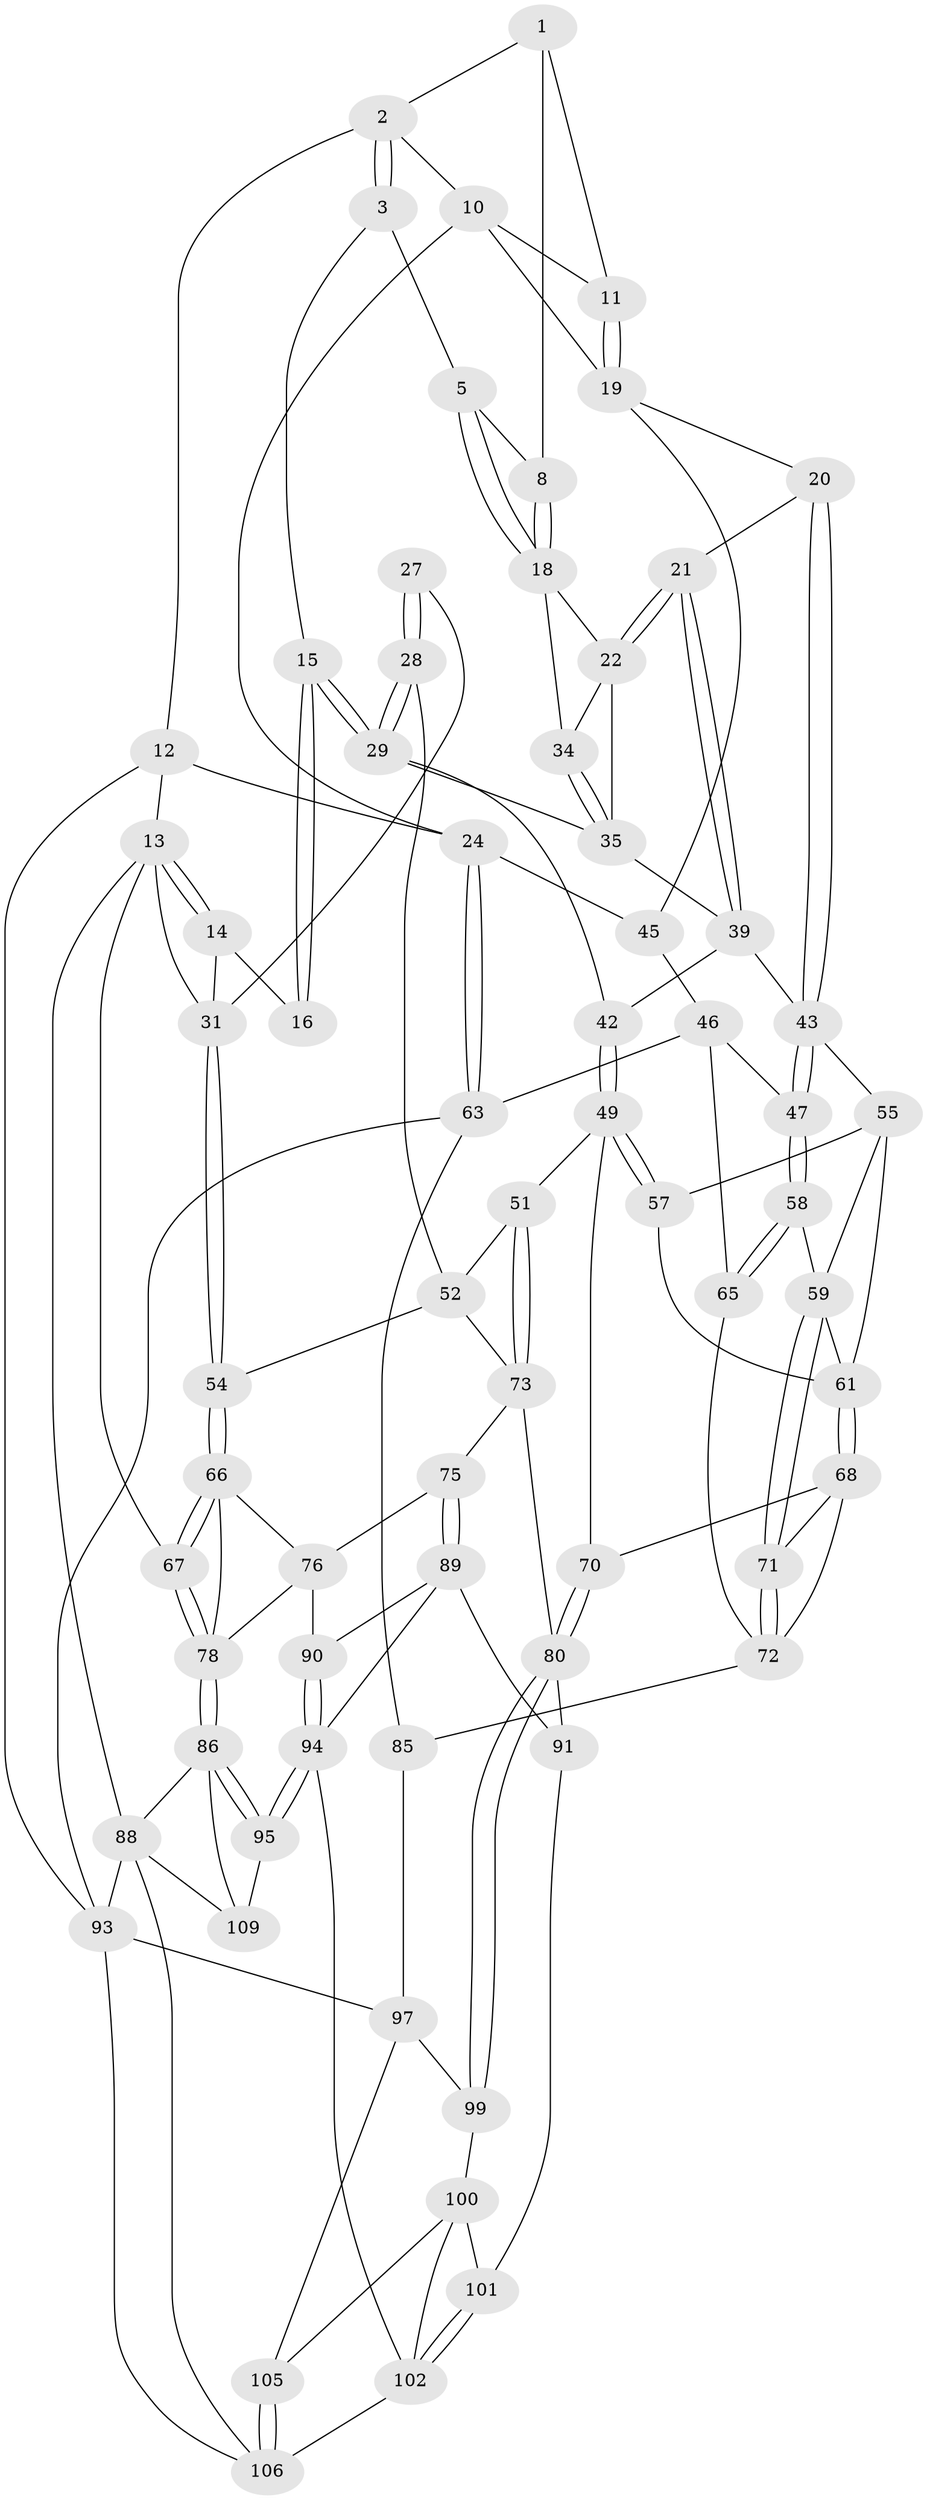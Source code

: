 // original degree distribution, {3: 0.03636363636363636, 5: 0.5272727272727272, 4: 0.20909090909090908, 6: 0.22727272727272727}
// Generated by graph-tools (version 1.1) at 2025/11/02/27/25 16:11:56]
// undirected, 69 vertices, 158 edges
graph export_dot {
graph [start="1"]
  node [color=gray90,style=filled];
  1 [pos="+0.860029637431183+0",super="+7"];
  2 [pos="+0.8603869824659981+0",super="+9"];
  3 [pos="+0.39724809429788616+0",super="+4"];
  5 [pos="+0.5338835182302213+0.10290258658682798",super="+6"];
  8 [pos="+0.6634304606131187+0.10380676491381183"];
  10 [pos="+0.8955860875350029+0.015403027650242904",super="+26"];
  11 [pos="+0.7648077191082604+0.13334741890570603"];
  12 [pos="+1+0"];
  13 [pos="+0+0",super="+37"];
  14 [pos="+0.1751695920275912+0",super="+17"];
  15 [pos="+0.34835729667514964+0.08216279060341924"];
  16 [pos="+0.14299266923499038+0.1139240929383657"];
  18 [pos="+0.5686181204360011+0.1458622546069796",super="+23"];
  19 [pos="+0.7443740501277623+0.2607378177859922",super="+33"];
  20 [pos="+0.736825677504475+0.2633151335724416"];
  21 [pos="+0.6351300293656581+0.2377263736338794"];
  22 [pos="+0.5892033109223175+0.2030688065353501",super="+38"];
  24 [pos="+1+0.36547665681788544",super="+25"];
  27 [pos="+0.17317280214363065+0.15573172703790286",super="+30"];
  28 [pos="+0.30044422815323335+0.2907128426408555",super="+48"];
  29 [pos="+0.32455371223596347+0.28021216553624473",super="+36"];
  31 [pos="+0.08925267194527811+0.3182894441782704",super="+32"];
  34 [pos="+0.4085832005619529+0.26365732010104115"];
  35 [pos="+0.4009717916811629+0.2665498169184179",super="+41"];
  39 [pos="+0.5991880004568113+0.36970661507407776",super="+40"];
  42 [pos="+0.46351276010036463+0.4422404958817051"];
  43 [pos="+0.7053378720880317+0.3581975675370202",super="+44"];
  45 [pos="+0.8480818530441362+0.3876658968905989"];
  46 [pos="+0.8412034548615196+0.4020987315731902",super="+64"];
  47 [pos="+0.784182492497107+0.45457044568760197"];
  49 [pos="+0.4642145483441123+0.47763126608827144",super="+50"];
  51 [pos="+0.32495153273100197+0.5211588206558159"];
  52 [pos="+0.2653576168746539+0.3363610371798742",super="+53"];
  54 [pos="+0.17950500957280718+0.519083328225009"];
  55 [pos="+0.6493061282644138+0.41092057718205033",super="+56"];
  57 [pos="+0.5180466423955047+0.478672253772225"];
  58 [pos="+0.778732545837307+0.4687426409211873"];
  59 [pos="+0.7009918501075459+0.5001270558216819",super="+60"];
  61 [pos="+0.6568005504604806+0.5160152380530112",super="+62"];
  63 [pos="+1+0.7043711908126017",super="+84"];
  65 [pos="+0.8723645105278476+0.5999933538380948"];
  66 [pos="+0.1707851306010901+0.5235953663043086",super="+77"];
  67 [pos="+0+0.4307138554816896"];
  68 [pos="+0.6265259572301304+0.5739579745192994",super="+69"];
  70 [pos="+0.49982527651135666+0.6639020749825799"];
  71 [pos="+0.7328777848376067+0.5986544521628449"];
  72 [pos="+0.7484207272161036+0.6292990154953111",super="+82"];
  73 [pos="+0.26449077342018984+0.5547746113960124",super="+74"];
  75 [pos="+0.21536915185885266+0.679418100897416"];
  76 [pos="+0.16066104015556054+0.6624461340754833",super="+83"];
  78 [pos="+0+0.6806831691197124",super="+79"];
  80 [pos="+0.46727359082403924+0.6910851275596651",super="+81"];
  85 [pos="+0.6938441259457387+0.8188575411907183"];
  86 [pos="+0+0.8838552187051825",super="+87"];
  88 [pos="+0+1",super="+108"];
  89 [pos="+0.2130185935296403+0.6917259056011742",super="+92"];
  90 [pos="+0.13878666761136416+0.765000972235048"];
  91 [pos="+0.31196560495154824+0.7723381483893402"];
  93 [pos="+1+1",super="+110"];
  94 [pos="+0.1708203723854057+0.8502135739164679",super="+96"];
  95 [pos="+0.16978082574274667+0.8511136407636531"];
  97 [pos="+0.6427629157971866+0.9594016117427413",super="+98"];
  99 [pos="+0.4543917178602248+0.7834631546412243"];
  100 [pos="+0.3760680170643858+0.8542662561952582",super="+103"];
  101 [pos="+0.3179031677689273+0.7888025959030858"];
  102 [pos="+0.2844720960578393+0.900930074622168",super="+104"];
  105 [pos="+0.45945245122529643+0.9181015123337797"];
  106 [pos="+0.33093421397030676+1",super="+107"];
  109 [pos="+0.16060771293886972+0.9534632611842637"];
  1 -- 2;
  1 -- 8;
  1 -- 11;
  2 -- 3;
  2 -- 3;
  2 -- 10;
  2 -- 12;
  3 -- 5;
  3 -- 15;
  5 -- 18;
  5 -- 18;
  5 -- 8;
  8 -- 18;
  8 -- 18;
  10 -- 11;
  10 -- 24;
  10 -- 19;
  11 -- 19;
  11 -- 19;
  12 -- 13;
  12 -- 24;
  12 -- 93;
  13 -- 14;
  13 -- 14;
  13 -- 88;
  13 -- 67;
  13 -- 31;
  14 -- 16;
  14 -- 31;
  15 -- 16;
  15 -- 16;
  15 -- 29;
  15 -- 29;
  18 -- 34;
  18 -- 22;
  19 -- 20;
  19 -- 45;
  20 -- 21;
  20 -- 43;
  20 -- 43;
  21 -- 22;
  21 -- 22;
  21 -- 39;
  21 -- 39;
  22 -- 34;
  22 -- 35;
  24 -- 63;
  24 -- 63;
  24 -- 45;
  27 -- 28 [weight=2];
  27 -- 28;
  27 -- 31;
  28 -- 29;
  28 -- 29;
  28 -- 52;
  29 -- 42;
  29 -- 35;
  31 -- 54;
  31 -- 54;
  34 -- 35;
  34 -- 35;
  35 -- 39;
  39 -- 42;
  39 -- 43;
  42 -- 49;
  42 -- 49;
  43 -- 47;
  43 -- 47;
  43 -- 55;
  45 -- 46;
  46 -- 47;
  46 -- 65;
  46 -- 63;
  47 -- 58;
  47 -- 58;
  49 -- 57;
  49 -- 57;
  49 -- 51;
  49 -- 70;
  51 -- 52;
  51 -- 73;
  51 -- 73;
  52 -- 73;
  52 -- 54;
  54 -- 66;
  54 -- 66;
  55 -- 59;
  55 -- 57;
  55 -- 61;
  57 -- 61;
  58 -- 59;
  58 -- 65;
  58 -- 65;
  59 -- 71;
  59 -- 71;
  59 -- 61;
  61 -- 68;
  61 -- 68;
  63 -- 85;
  63 -- 93;
  65 -- 72;
  66 -- 67;
  66 -- 67;
  66 -- 76;
  66 -- 78;
  67 -- 78;
  67 -- 78;
  68 -- 71;
  68 -- 72;
  68 -- 70;
  70 -- 80;
  70 -- 80;
  71 -- 72;
  71 -- 72;
  72 -- 85;
  73 -- 75;
  73 -- 80;
  75 -- 76;
  75 -- 89;
  75 -- 89;
  76 -- 90;
  76 -- 78;
  78 -- 86;
  78 -- 86;
  80 -- 99;
  80 -- 99;
  80 -- 91;
  85 -- 97;
  86 -- 95;
  86 -- 95;
  86 -- 88;
  86 -- 109;
  88 -- 93;
  88 -- 109;
  88 -- 106;
  89 -- 90;
  89 -- 91;
  89 -- 94;
  90 -- 94;
  90 -- 94;
  91 -- 101;
  93 -- 97;
  93 -- 106;
  94 -- 95;
  94 -- 95;
  94 -- 102;
  95 -- 109;
  97 -- 99;
  97 -- 105;
  99 -- 100;
  100 -- 101;
  100 -- 105;
  100 -- 102;
  101 -- 102;
  101 -- 102;
  102 -- 106;
  105 -- 106;
  105 -- 106;
}
